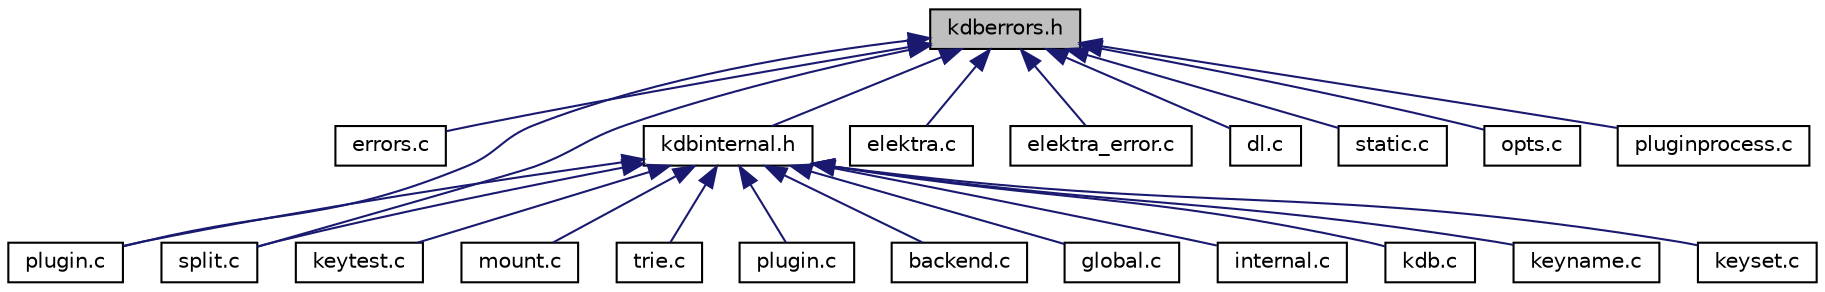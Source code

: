digraph "kdberrors.h"
{
  edge [fontname="Helvetica",fontsize="10",labelfontname="Helvetica",labelfontsize="10"];
  node [fontname="Helvetica",fontsize="10",shape=record];
  Node9 [label="kdberrors.h",height=0.2,width=0.4,color="black", fillcolor="grey75", style="filled", fontcolor="black"];
  Node9 -> Node10 [dir="back",color="midnightblue",fontsize="10",style="solid"];
  Node10 [label="errors.c",height=0.2,width=0.4,color="black", fillcolor="white", style="filled",URL="$errors_8c.html",tooltip="Used for writing the error/warning information into a key to be used for emitting messages to the use..."];
  Node9 -> Node11 [dir="back",color="midnightblue",fontsize="10",style="solid"];
  Node11 [label="plugin.c",height=0.2,width=0.4,color="black", fillcolor="white", style="filled",URL="$elektra_2plugin_8c.html",tooltip="Interna of plugin functionality. "];
  Node9 -> Node12 [dir="back",color="midnightblue",fontsize="10",style="solid"];
  Node12 [label="split.c",height=0.2,width=0.4,color="black", fillcolor="white", style="filled",URL="$split_8c.html",tooltip="Interna of splitting functionality. "];
  Node9 -> Node13 [dir="back",color="midnightblue",fontsize="10",style="solid"];
  Node13 [label="elektra.c",height=0.2,width=0.4,color="black", fillcolor="white", style="filled",URL="$elektra_8c.html",tooltip="Elektra High Level API. "];
  Node9 -> Node14 [dir="back",color="midnightblue",fontsize="10",style="solid"];
  Node14 [label="elektra_error.c",height=0.2,width=0.4,color="black", fillcolor="white", style="filled",URL="$elektra__error_8c.html",tooltip="Elektra error codes. "];
  Node9 -> Node15 [dir="back",color="midnightblue",fontsize="10",style="solid"];
  Node15 [label="dl.c",height=0.2,width=0.4,color="black", fillcolor="white", style="filled",URL="$dl_8c.html",tooltip="Loading modules under linux. "];
  Node9 -> Node16 [dir="back",color="midnightblue",fontsize="10",style="solid"];
  Node16 [label="static.c",height=0.2,width=0.4,color="black", fillcolor="white", style="filled",URL="$static_8c.html"];
  Node9 -> Node17 [dir="back",color="midnightblue",fontsize="10",style="solid"];
  Node17 [label="opts.c",height=0.2,width=0.4,color="black", fillcolor="white", style="filled",URL="$opts_8c.html"];
  Node9 -> Node18 [dir="back",color="midnightblue",fontsize="10",style="solid"];
  Node18 [label="pluginprocess.c",height=0.2,width=0.4,color="black", fillcolor="white", style="filled",URL="$pluginprocess_8c.html",tooltip="Source for the pluginprocess library. "];
  Node9 -> Node19 [dir="back",color="midnightblue",fontsize="10",style="solid"];
  Node19 [label="kdbinternal.h",height=0.2,width=0.4,color="black", fillcolor="white", style="filled",URL="$kdbinternal_8h.html",tooltip="Includes most internal header files. "];
  Node19 -> Node20 [dir="back",color="midnightblue",fontsize="10",style="solid"];
  Node20 [label="backend.c",height=0.2,width=0.4,color="black", fillcolor="white", style="filled",URL="$backend_8c.html",tooltip="Everything related to a backend. "];
  Node19 -> Node21 [dir="back",color="midnightblue",fontsize="10",style="solid"];
  Node21 [label="global.c",height=0.2,width=0.4,color="black", fillcolor="white", style="filled",URL="$global_8c.html",tooltip="Helpers for global plugins. "];
  Node19 -> Node22 [dir="back",color="midnightblue",fontsize="10",style="solid"];
  Node22 [label="internal.c",height=0.2,width=0.4,color="black", fillcolor="white", style="filled",URL="$internal_8c.html",tooltip="Internal methods for Elektra. "];
  Node19 -> Node23 [dir="back",color="midnightblue",fontsize="10",style="solid"];
  Node23 [label="kdb.c",height=0.2,width=0.4,color="black", fillcolor="white", style="filled",URL="$kdb_8c.html",tooltip="Low level functions for access the Key Database. "];
  Node19 -> Node24 [dir="back",color="midnightblue",fontsize="10",style="solid"];
  Node24 [label="keyname.c",height=0.2,width=0.4,color="black", fillcolor="white", style="filled",URL="$elektra_2keyname_8c.html",tooltip="Methods for Key name manipulation. "];
  Node19 -> Node25 [dir="back",color="midnightblue",fontsize="10",style="solid"];
  Node25 [label="keyset.c",height=0.2,width=0.4,color="black", fillcolor="white", style="filled",URL="$keyset_8c.html",tooltip="Methods for key sets. "];
  Node19 -> Node26 [dir="back",color="midnightblue",fontsize="10",style="solid"];
  Node26 [label="keytest.c",height=0.2,width=0.4,color="black", fillcolor="white", style="filled",URL="$keytest_8c.html",tooltip="Methods for making tests. "];
  Node19 -> Node27 [dir="back",color="midnightblue",fontsize="10",style="solid"];
  Node27 [label="mount.c",height=0.2,width=0.4,color="black", fillcolor="white", style="filled",URL="$mount_8c.html",tooltip="Internals of mount functionality. "];
  Node19 -> Node11 [dir="back",color="midnightblue",fontsize="10",style="solid"];
  Node19 -> Node12 [dir="back",color="midnightblue",fontsize="10",style="solid"];
  Node19 -> Node28 [dir="back",color="midnightblue",fontsize="10",style="solid"];
  Node28 [label="trie.c",height=0.2,width=0.4,color="black", fillcolor="white", style="filled",URL="$trie_8c.html",tooltip="Interna of trie functionality. "];
  Node19 -> Node29 [dir="back",color="midnightblue",fontsize="10",style="solid"];
  Node29 [label="plugin.c",height=0.2,width=0.4,color="black", fillcolor="white", style="filled",URL="$plugin_2plugin_8c.html",tooltip="Access plugin handle. "];
}
